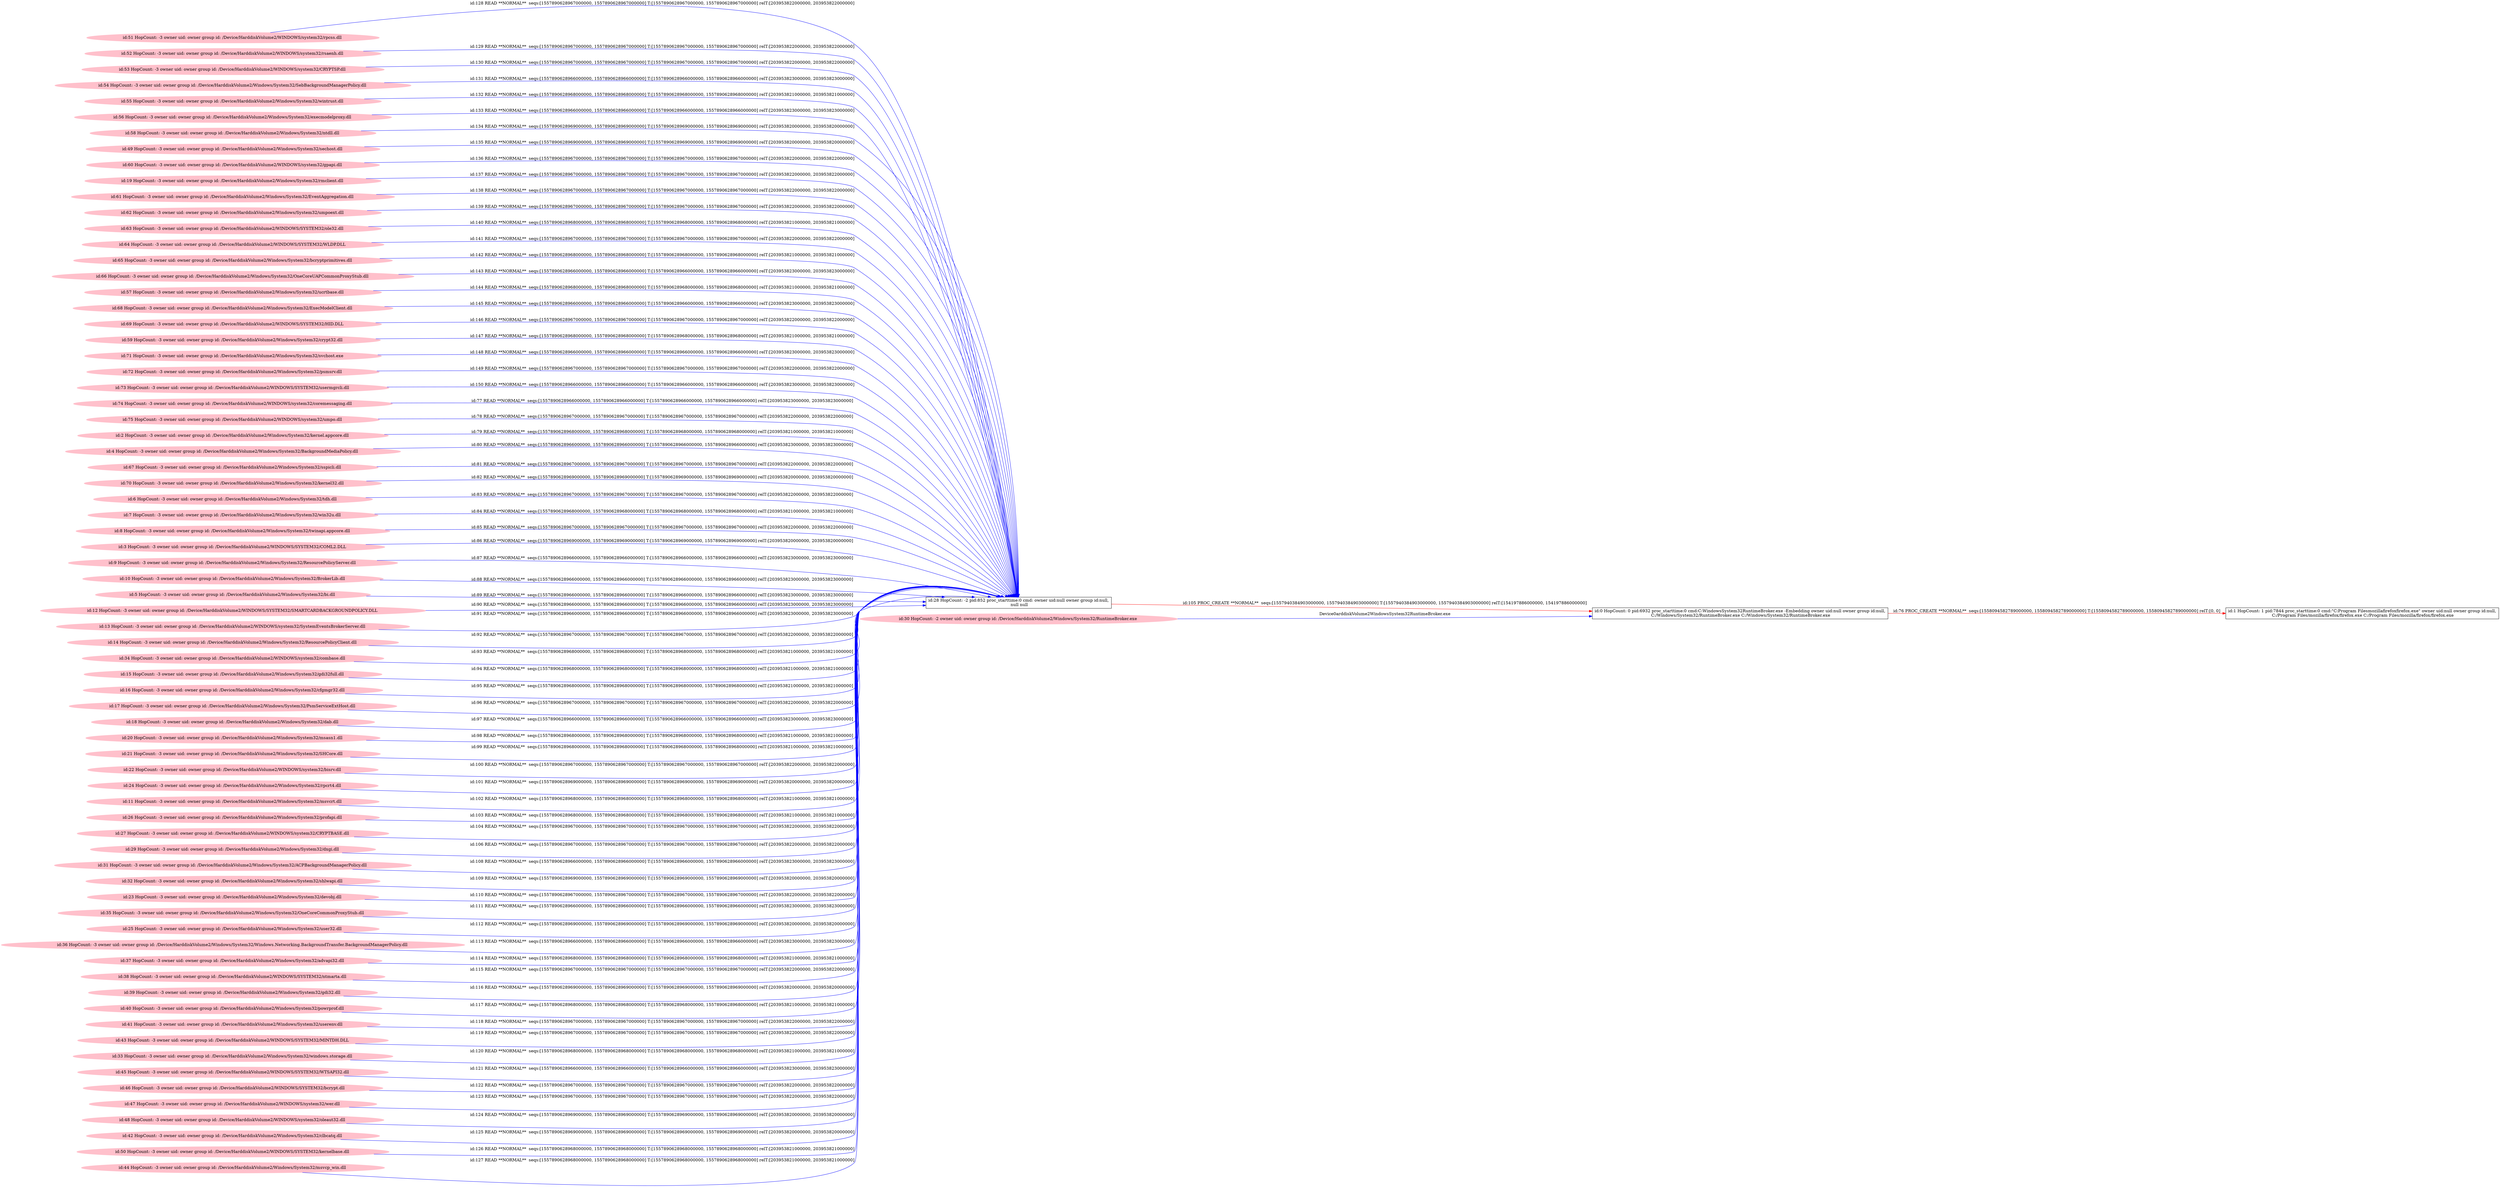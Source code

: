 digraph  {
rankdir=LR
"51"[color=pink,label="id:51 HopCount: -3 owner uid: owner group id: /Device/HarddiskVolume2/WINDOWS/system32/rpcss.dll ", shape=oval,style=filled];
"28"[color=black,label="id:28 HopCount: -2 pid:852 proc_starttime:0 cmd: owner uid:null owner group id:null,\n null null", shape=box,style=solid];
"51" -> "28" [id=128,__obj="READ"color=blue,label="id:128 READ **NORMAL**  seqs:[1557890628967000000, 1557890628967000000] T:[1557890628967000000, 1557890628967000000] relT:[203953822000000, 203953822000000]",style=solid];
"52"[color=pink,label="id:52 HopCount: -3 owner uid: owner group id: /Device/HarddiskVolume2/WINDOWS/system32/rsaenh.dll ", shape=oval,style=filled];
"52" -> "28" [id=129,__obj="READ"color=blue,label="id:129 READ **NORMAL**  seqs:[1557890628967000000, 1557890628967000000] T:[1557890628967000000, 1557890628967000000] relT:[203953822000000, 203953822000000]",style=solid];
"53"[color=pink,label="id:53 HopCount: -3 owner uid: owner group id: /Device/HarddiskVolume2/WINDOWS/system32/CRYPTSP.dll ", shape=oval,style=filled];
"53" -> "28" [id=130,__obj="READ"color=blue,label="id:130 READ **NORMAL**  seqs:[1557890628967000000, 1557890628967000000] T:[1557890628967000000, 1557890628967000000] relT:[203953822000000, 203953822000000]",style=solid];
"54"[color=pink,label="id:54 HopCount: -3 owner uid: owner group id: /Device/HarddiskVolume2/Windows/System32/SebBackgroundManagerPolicy.dll ", shape=oval,style=filled];
"54" -> "28" [id=131,__obj="READ"color=blue,label="id:131 READ **NORMAL**  seqs:[1557890628966000000, 1557890628966000000] T:[1557890628966000000, 1557890628966000000] relT:[203953823000000, 203953823000000]",style=solid];
"55"[color=pink,label="id:55 HopCount: -3 owner uid: owner group id: /Device/HarddiskVolume2/Windows/System32/wintrust.dll ", shape=oval,style=filled];
"55" -> "28" [id=132,__obj="READ"color=blue,label="id:132 READ **NORMAL**  seqs:[1557890628968000000, 1557890628968000000] T:[1557890628968000000, 1557890628968000000] relT:[203953821000000, 203953821000000]",style=solid];
"56"[color=pink,label="id:56 HopCount: -3 owner uid: owner group id: /Device/HarddiskVolume2/Windows/System32/execmodelproxy.dll ", shape=oval,style=filled];
"56" -> "28" [id=133,__obj="READ"color=blue,label="id:133 READ **NORMAL**  seqs:[1557890628966000000, 1557890628966000000] T:[1557890628966000000, 1557890628966000000] relT:[203953823000000, 203953823000000]",style=solid];
"58"[color=pink,label="id:58 HopCount: -3 owner uid: owner group id: /Device/HarddiskVolume2/Windows/System32/ntdll.dll ", shape=oval,style=filled];
"58" -> "28" [id=134,__obj="READ"color=blue,label="id:134 READ **NORMAL**  seqs:[1557890628969000000, 1557890628969000000] T:[1557890628969000000, 1557890628969000000] relT:[203953820000000, 203953820000000]",style=solid];
"49"[color=pink,label="id:49 HopCount: -3 owner uid: owner group id: /Device/HarddiskVolume2/Windows/System32/sechost.dll ", shape=oval,style=filled];
"49" -> "28" [id=135,__obj="READ"color=blue,label="id:135 READ **NORMAL**  seqs:[1557890628969000000, 1557890628969000000] T:[1557890628969000000, 1557890628969000000] relT:[203953820000000, 203953820000000]",style=solid];
"60"[color=pink,label="id:60 HopCount: -3 owner uid: owner group id: /Device/HarddiskVolume2/WINDOWS/system32/gpapi.dll ", shape=oval,style=filled];
"60" -> "28" [id=136,__obj="READ"color=blue,label="id:136 READ **NORMAL**  seqs:[1557890628967000000, 1557890628967000000] T:[1557890628967000000, 1557890628967000000] relT:[203953822000000, 203953822000000]",style=solid];
"19"[color=pink,label="id:19 HopCount: -3 owner uid: owner group id: /Device/HarddiskVolume2/Windows/System32/rmclient.dll ", shape=oval,style=filled];
"19" -> "28" [id=137,__obj="READ"color=blue,label="id:137 READ **NORMAL**  seqs:[1557890628967000000, 1557890628967000000] T:[1557890628967000000, 1557890628967000000] relT:[203953822000000, 203953822000000]",style=solid];
"61"[color=pink,label="id:61 HopCount: -3 owner uid: owner group id: /Device/HarddiskVolume2/Windows/System32/EventAggregation.dll ", shape=oval,style=filled];
"61" -> "28" [id=138,__obj="READ"color=blue,label="id:138 READ **NORMAL**  seqs:[1557890628967000000, 1557890628967000000] T:[1557890628967000000, 1557890628967000000] relT:[203953822000000, 203953822000000]",style=solid];
"62"[color=pink,label="id:62 HopCount: -3 owner uid: owner group id: /Device/HarddiskVolume2/Windows/System32/umpoext.dll ", shape=oval,style=filled];
"62" -> "28" [id=139,__obj="READ"color=blue,label="id:139 READ **NORMAL**  seqs:[1557890628967000000, 1557890628967000000] T:[1557890628967000000, 1557890628967000000] relT:[203953822000000, 203953822000000]",style=solid];
"63"[color=pink,label="id:63 HopCount: -3 owner uid: owner group id: /Device/HarddiskVolume2/WINDOWS/SYSTEM32/ole32.dll ", shape=oval,style=filled];
"63" -> "28" [id=140,__obj="READ"color=blue,label="id:140 READ **NORMAL**  seqs:[1557890628968000000, 1557890628968000000] T:[1557890628968000000, 1557890628968000000] relT:[203953821000000, 203953821000000]",style=solid];
"64"[color=pink,label="id:64 HopCount: -3 owner uid: owner group id: /Device/HarddiskVolume2/WINDOWS/SYSTEM32/WLDP.DLL ", shape=oval,style=filled];
"64" -> "28" [id=141,__obj="READ"color=blue,label="id:141 READ **NORMAL**  seqs:[1557890628967000000, 1557890628967000000] T:[1557890628967000000, 1557890628967000000] relT:[203953822000000, 203953822000000]",style=solid];
"65"[color=pink,label="id:65 HopCount: -3 owner uid: owner group id: /Device/HarddiskVolume2/Windows/System32/bcryptprimitives.dll ", shape=oval,style=filled];
"65" -> "28" [id=142,__obj="READ"color=blue,label="id:142 READ **NORMAL**  seqs:[1557890628968000000, 1557890628968000000] T:[1557890628968000000, 1557890628968000000] relT:[203953821000000, 203953821000000]",style=solid];
"66"[color=pink,label="id:66 HopCount: -3 owner uid: owner group id: /Device/HarddiskVolume2/Windows/System32/OneCoreUAPCommonProxyStub.dll ", shape=oval,style=filled];
"66" -> "28" [id=143,__obj="READ"color=blue,label="id:143 READ **NORMAL**  seqs:[1557890628966000000, 1557890628966000000] T:[1557890628966000000, 1557890628966000000] relT:[203953823000000, 203953823000000]",style=solid];
"57"[color=pink,label="id:57 HopCount: -3 owner uid: owner group id: /Device/HarddiskVolume2/Windows/System32/ucrtbase.dll ", shape=oval,style=filled];
"57" -> "28" [id=144,__obj="READ"color=blue,label="id:144 READ **NORMAL**  seqs:[1557890628968000000, 1557890628968000000] T:[1557890628968000000, 1557890628968000000] relT:[203953821000000, 203953821000000]",style=solid];
"68"[color=pink,label="id:68 HopCount: -3 owner uid: owner group id: /Device/HarddiskVolume2/Windows/System32/ExecModelClient.dll ", shape=oval,style=filled];
"68" -> "28" [id=145,__obj="READ"color=blue,label="id:145 READ **NORMAL**  seqs:[1557890628966000000, 1557890628966000000] T:[1557890628966000000, 1557890628966000000] relT:[203953823000000, 203953823000000]",style=solid];
"69"[color=pink,label="id:69 HopCount: -3 owner uid: owner group id: /Device/HarddiskVolume2/WINDOWS/SYSTEM32/HID.DLL ", shape=oval,style=filled];
"69" -> "28" [id=146,__obj="READ"color=blue,label="id:146 READ **NORMAL**  seqs:[1557890628967000000, 1557890628967000000] T:[1557890628967000000, 1557890628967000000] relT:[203953822000000, 203953822000000]",style=solid];
"59"[color=pink,label="id:59 HopCount: -3 owner uid: owner group id: /Device/HarddiskVolume2/Windows/System32/crypt32.dll ", shape=oval,style=filled];
"59" -> "28" [id=147,__obj="READ"color=blue,label="id:147 READ **NORMAL**  seqs:[1557890628968000000, 1557890628968000000] T:[1557890628968000000, 1557890628968000000] relT:[203953821000000, 203953821000000]",style=solid];
"71"[color=pink,label="id:71 HopCount: -3 owner uid: owner group id: /Device/HarddiskVolume2/Windows/System32/svchost.exe ", shape=oval,style=filled];
"71" -> "28" [id=148,__obj="READ"color=blue,label="id:148 READ **NORMAL**  seqs:[1557890628966000000, 1557890628966000000] T:[1557890628966000000, 1557890628966000000] relT:[203953823000000, 203953823000000]",style=solid];
"72"[color=pink,label="id:72 HopCount: -3 owner uid: owner group id: /Device/HarddiskVolume2/Windows/System32/psmsrv.dll ", shape=oval,style=filled];
"72" -> "28" [id=149,__obj="READ"color=blue,label="id:149 READ **NORMAL**  seqs:[1557890628967000000, 1557890628967000000] T:[1557890628967000000, 1557890628967000000] relT:[203953822000000, 203953822000000]",style=solid];
"73"[color=pink,label="id:73 HopCount: -3 owner uid: owner group id: /Device/HarddiskVolume2/WINDOWS/SYSTEM32/usermgrcli.dll ", shape=oval,style=filled];
"73" -> "28" [id=150,__obj="READ"color=blue,label="id:150 READ **NORMAL**  seqs:[1557890628966000000, 1557890628966000000] T:[1557890628966000000, 1557890628966000000] relT:[203953823000000, 203953823000000]",style=solid];
"0"[color=black,label="id:0 HopCount: 0 pid:6932 proc_starttime:0 cmd:C:\Windows\System32\RuntimeBroker.exe -Embedding owner uid:null owner group id:null,\n C:/Windows/System32/RuntimeBroker.exe C:/Windows/System32/RuntimeBroker.exe", shape=box,style=solid];
"1"[color=black,label="id:1 HopCount: 1 pid:7844 proc_starttime:0 cmd:\"C:\Program Files\mozilla\firefox\firefox.exe\" owner uid:null owner group id:null,\n C:/Program Files/mozilla/firefox/firefox.exe C:/Program Files/mozilla/firefox/firefox.exe", shape=box,style=solid];
"0" -> "1" [id=76,__obj="PROC_CREATE"color=red,label="id:76 PROC_CREATE **NORMAL**  seqs:[1558094582789000000, 1558094582789000000] T:[1558094582789000000, 1558094582789000000] relT:[0, 0]",style=solid];
"74"[color=pink,label="id:74 HopCount: -3 owner uid: owner group id: /Device/HarddiskVolume2/WINDOWS/system32/coremessaging.dll ", shape=oval,style=filled];
"74" -> "28" [id=77,__obj="READ"color=blue,label="id:77 READ **NORMAL**  seqs:[1557890628966000000, 1557890628966000000] T:[1557890628966000000, 1557890628966000000] relT:[203953823000000, 203953823000000]",style=solid];
"75"[color=pink,label="id:75 HopCount: -3 owner uid: owner group id: /Device/HarddiskVolume2/WINDOWS/system32/umpo.dll ", shape=oval,style=filled];
"75" -> "28" [id=78,__obj="READ"color=blue,label="id:78 READ **NORMAL**  seqs:[1557890628967000000, 1557890628967000000] T:[1557890628967000000, 1557890628967000000] relT:[203953822000000, 203953822000000]",style=solid];
"2"[color=pink,label="id:2 HopCount: -3 owner uid: owner group id: /Device/HarddiskVolume2/Windows/System32/kernel.appcore.dll ", shape=oval,style=filled];
"2" -> "28" [id=79,__obj="READ"color=blue,label="id:79 READ **NORMAL**  seqs:[1557890628968000000, 1557890628968000000] T:[1557890628968000000, 1557890628968000000] relT:[203953821000000, 203953821000000]",style=solid];
"4"[color=pink,label="id:4 HopCount: -3 owner uid: owner group id: /Device/HarddiskVolume2/Windows/System32/BackgroundMediaPolicy.dll ", shape=oval,style=filled];
"4" -> "28" [id=80,__obj="READ"color=blue,label="id:80 READ **NORMAL**  seqs:[1557890628966000000, 1557890628966000000] T:[1557890628966000000, 1557890628966000000] relT:[203953823000000, 203953823000000]",style=solid];
"67"[color=pink,label="id:67 HopCount: -3 owner uid: owner group id: /Device/HarddiskVolume2/Windows/System32/sspicli.dll ", shape=oval,style=filled];
"67" -> "28" [id=81,__obj="READ"color=blue,label="id:81 READ **NORMAL**  seqs:[1557890628967000000, 1557890628967000000] T:[1557890628967000000, 1557890628967000000] relT:[203953822000000, 203953822000000]",style=solid];
"70"[color=pink,label="id:70 HopCount: -3 owner uid: owner group id: /Device/HarddiskVolume2/Windows/System32/kernel32.dll ", shape=oval,style=filled];
"70" -> "28" [id=82,__obj="READ"color=blue,label="id:82 READ **NORMAL**  seqs:[1557890628969000000, 1557890628969000000] T:[1557890628969000000, 1557890628969000000] relT:[203953820000000, 203953820000000]",style=solid];
"6"[color=pink,label="id:6 HopCount: -3 owner uid: owner group id: /Device/HarddiskVolume2/Windows/System32/tdh.dll ", shape=oval,style=filled];
"6" -> "28" [id=83,__obj="READ"color=blue,label="id:83 READ **NORMAL**  seqs:[1557890628967000000, 1557890628967000000] T:[1557890628967000000, 1557890628967000000] relT:[203953822000000, 203953822000000]",style=solid];
"7"[color=pink,label="id:7 HopCount: -3 owner uid: owner group id: /Device/HarddiskVolume2/Windows/System32/win32u.dll ", shape=oval,style=filled];
"7" -> "28" [id=84,__obj="READ"color=blue,label="id:84 READ **NORMAL**  seqs:[1557890628968000000, 1557890628968000000] T:[1557890628968000000, 1557890628968000000] relT:[203953821000000, 203953821000000]",style=solid];
"8"[color=pink,label="id:8 HopCount: -3 owner uid: owner group id: /Device/HarddiskVolume2/Windows/System32/twinapi.appcore.dll ", shape=oval,style=filled];
"8" -> "28" [id=85,__obj="READ"color=blue,label="id:85 READ **NORMAL**  seqs:[1557890628967000000, 1557890628967000000] T:[1557890628967000000, 1557890628967000000] relT:[203953822000000, 203953822000000]",style=solid];
"3"[color=pink,label="id:3 HopCount: -3 owner uid: owner group id: /Device/HarddiskVolume2/WINDOWS/SYSTEM32/COML2.DLL ", shape=oval,style=filled];
"3" -> "28" [id=86,__obj="READ"color=blue,label="id:86 READ **NORMAL**  seqs:[1557890628969000000, 1557890628969000000] T:[1557890628969000000, 1557890628969000000] relT:[203953820000000, 203953820000000]",style=solid];
"9"[color=pink,label="id:9 HopCount: -3 owner uid: owner group id: /Device/HarddiskVolume2/Windows/System32/ResourcePolicyServer.dll ", shape=oval,style=filled];
"9" -> "28" [id=87,__obj="READ"color=blue,label="id:87 READ **NORMAL**  seqs:[1557890628966000000, 1557890628966000000] T:[1557890628966000000, 1557890628966000000] relT:[203953823000000, 203953823000000]",style=solid];
"10"[color=pink,label="id:10 HopCount: -3 owner uid: owner group id: /Device/HarddiskVolume2/Windows/System32/BrokerLib.dll ", shape=oval,style=filled];
"10" -> "28" [id=88,__obj="READ"color=blue,label="id:88 READ **NORMAL**  seqs:[1557890628966000000, 1557890628966000000] T:[1557890628966000000, 1557890628966000000] relT:[203953823000000, 203953823000000]",style=solid];
"5"[color=pink,label="id:5 HopCount: -3 owner uid: owner group id: /Device/HarddiskVolume2/Windows/System32/bi.dll ", shape=oval,style=filled];
"5" -> "28" [id=89,__obj="READ"color=blue,label="id:89 READ **NORMAL**  seqs:[1557890628966000000, 1557890628966000000] T:[1557890628966000000, 1557890628966000000] relT:[203953823000000, 203953823000000]",style=solid];
"12"[color=pink,label="id:12 HopCount: -3 owner uid: owner group id: /Device/HarddiskVolume2/WINDOWS/SYSTEM32/SMARTCARDBACKGROUNDPOLICY.DLL ", shape=oval,style=filled];
"12" -> "28" [id=90,__obj="READ"color=blue,label="id:90 READ **NORMAL**  seqs:[1557890628966000000, 1557890628966000000] T:[1557890628966000000, 1557890628966000000] relT:[203953823000000, 203953823000000]",style=solid];
"13"[color=pink,label="id:13 HopCount: -3 owner uid: owner group id: /Device/HarddiskVolume2/WINDOWS/system32/SystemEventsBrokerServer.dll ", shape=oval,style=filled];
"13" -> "28" [id=91,__obj="READ"color=blue,label="id:91 READ **NORMAL**  seqs:[1557890628966000000, 1557890628966000000] T:[1557890628966000000, 1557890628966000000] relT:[203953823000000, 203953823000000]",style=solid];
"14"[color=pink,label="id:14 HopCount: -3 owner uid: owner group id: /Device/HarddiskVolume2/Windows/System32/ResourcePolicyClient.dll ", shape=oval,style=filled];
"14" -> "28" [id=92,__obj="READ"color=blue,label="id:92 READ **NORMAL**  seqs:[1557890628967000000, 1557890628967000000] T:[1557890628967000000, 1557890628967000000] relT:[203953822000000, 203953822000000]",style=solid];
"34"[color=pink,label="id:34 HopCount: -3 owner uid: owner group id: /Device/HarddiskVolume2/WINDOWS/system32/combase.dll ", shape=oval,style=filled];
"34" -> "28" [id=93,__obj="READ"color=blue,label="id:93 READ **NORMAL**  seqs:[1557890628968000000, 1557890628968000000] T:[1557890628968000000, 1557890628968000000] relT:[203953821000000, 203953821000000]",style=solid];
"15"[color=pink,label="id:15 HopCount: -3 owner uid: owner group id: /Device/HarddiskVolume2/Windows/System32/gdi32full.dll ", shape=oval,style=filled];
"15" -> "28" [id=94,__obj="READ"color=blue,label="id:94 READ **NORMAL**  seqs:[1557890628968000000, 1557890628968000000] T:[1557890628968000000, 1557890628968000000] relT:[203953821000000, 203953821000000]",style=solid];
"16"[color=pink,label="id:16 HopCount: -3 owner uid: owner group id: /Device/HarddiskVolume2/Windows/System32/cfgmgr32.dll ", shape=oval,style=filled];
"16" -> "28" [id=95,__obj="READ"color=blue,label="id:95 READ **NORMAL**  seqs:[1557890628968000000, 1557890628968000000] T:[1557890628968000000, 1557890628968000000] relT:[203953821000000, 203953821000000]",style=solid];
"17"[color=pink,label="id:17 HopCount: -3 owner uid: owner group id: /Device/HarddiskVolume2/Windows/System32/PsmServiceExtHost.dll ", shape=oval,style=filled];
"17" -> "28" [id=96,__obj="READ"color=blue,label="id:96 READ **NORMAL**  seqs:[1557890628967000000, 1557890628967000000] T:[1557890628967000000, 1557890628967000000] relT:[203953822000000, 203953822000000]",style=solid];
"18"[color=pink,label="id:18 HopCount: -3 owner uid: owner group id: /Device/HarddiskVolume2/Windows/System32/dab.dll ", shape=oval,style=filled];
"18" -> "28" [id=97,__obj="READ"color=blue,label="id:97 READ **NORMAL**  seqs:[1557890628966000000, 1557890628966000000] T:[1557890628966000000, 1557890628966000000] relT:[203953823000000, 203953823000000]",style=solid];
"20"[color=pink,label="id:20 HopCount: -3 owner uid: owner group id: /Device/HarddiskVolume2/Windows/System32/msasn1.dll ", shape=oval,style=filled];
"20" -> "28" [id=98,__obj="READ"color=blue,label="id:98 READ **NORMAL**  seqs:[1557890628968000000, 1557890628968000000] T:[1557890628968000000, 1557890628968000000] relT:[203953821000000, 203953821000000]",style=solid];
"21"[color=pink,label="id:21 HopCount: -3 owner uid: owner group id: /Device/HarddiskVolume2/Windows/System32/SHCore.dll ", shape=oval,style=filled];
"21" -> "28" [id=99,__obj="READ"color=blue,label="id:99 READ **NORMAL**  seqs:[1557890628968000000, 1557890628968000000] T:[1557890628968000000, 1557890628968000000] relT:[203953821000000, 203953821000000]",style=solid];
"22"[color=pink,label="id:22 HopCount: -3 owner uid: owner group id: /Device/HarddiskVolume2/WINDOWS/system32/bisrv.dll ", shape=oval,style=filled];
"22" -> "28" [id=100,__obj="READ"color=blue,label="id:100 READ **NORMAL**  seqs:[1557890628967000000, 1557890628967000000] T:[1557890628967000000, 1557890628967000000] relT:[203953822000000, 203953822000000]",style=solid];
"24"[color=pink,label="id:24 HopCount: -3 owner uid: owner group id: /Device/HarddiskVolume2/Windows/System32/rpcrt4.dll ", shape=oval,style=filled];
"24" -> "28" [id=101,__obj="READ"color=blue,label="id:101 READ **NORMAL**  seqs:[1557890628969000000, 1557890628969000000] T:[1557890628969000000, 1557890628969000000] relT:[203953820000000, 203953820000000]",style=solid];
"11"[color=pink,label="id:11 HopCount: -3 owner uid: owner group id: /Device/HarddiskVolume2/Windows/System32/msvcrt.dll ", shape=oval,style=filled];
"11" -> "28" [id=102,__obj="READ"color=blue,label="id:102 READ **NORMAL**  seqs:[1557890628968000000, 1557890628968000000] T:[1557890628968000000, 1557890628968000000] relT:[203953821000000, 203953821000000]",style=solid];
"26"[color=pink,label="id:26 HopCount: -3 owner uid: owner group id: /Device/HarddiskVolume2/Windows/System32/profapi.dll ", shape=oval,style=filled];
"26" -> "28" [id=103,__obj="READ"color=blue,label="id:103 READ **NORMAL**  seqs:[1557890628968000000, 1557890628968000000] T:[1557890628968000000, 1557890628968000000] relT:[203953821000000, 203953821000000]",style=solid];
"27"[color=pink,label="id:27 HopCount: -3 owner uid: owner group id: /Device/HarddiskVolume2/WINDOWS/system32/CRYPTBASE.dll ", shape=oval,style=filled];
"27" -> "28" [id=104,__obj="READ"color=blue,label="id:104 READ **NORMAL**  seqs:[1557890628967000000, 1557890628967000000] T:[1557890628967000000, 1557890628967000000] relT:[203953822000000, 203953822000000]",style=solid];
"28" -> "0" [id=105,__obj="PROC_CREATE"color=red,label="id:105 PROC_CREATE **NORMAL**  seqs:[1557940384903000000, 1557940384903000000] T:[1557940384903000000, 1557940384903000000] relT:[154197886000000, 154197886000000]",style=solid];
"29"[color=pink,label="id:29 HopCount: -3 owner uid: owner group id: /Device/HarddiskVolume2/Windows/System32/dxgi.dll ", shape=oval,style=filled];
"29" -> "28" [id=106,__obj="READ"color=blue,label="id:106 READ **NORMAL**  seqs:[1557890628967000000, 1557890628967000000] T:[1557890628967000000, 1557890628967000000] relT:[203953822000000, 203953822000000]",style=solid];
"30"[color=pink,label="id:30 HopCount: -2 owner uid: owner group id: /Device/HarddiskVolume2/Windows/System32/RuntimeBroker.exe ", shape=oval,style=filled];
"30" -> "0" [id=107,__obj="FILE_EXEC"color=blue,label="\Device\HarddiskVolume2\Windows\System32\RuntimeBroker.exe",style=solid];
"31"[color=pink,label="id:31 HopCount: -3 owner uid: owner group id: /Device/HarddiskVolume2/Windows/System32/ACPBackgroundManagerPolicy.dll ", shape=oval,style=filled];
"31" -> "28" [id=108,__obj="READ"color=blue,label="id:108 READ **NORMAL**  seqs:[1557890628966000000, 1557890628966000000] T:[1557890628966000000, 1557890628966000000] relT:[203953823000000, 203953823000000]",style=solid];
"32"[color=pink,label="id:32 HopCount: -3 owner uid: owner group id: /Device/HarddiskVolume2/Windows/System32/shlwapi.dll ", shape=oval,style=filled];
"32" -> "28" [id=109,__obj="READ"color=blue,label="id:109 READ **NORMAL**  seqs:[1557890628969000000, 1557890628969000000] T:[1557890628969000000, 1557890628969000000] relT:[203953820000000, 203953820000000]",style=solid];
"23"[color=pink,label="id:23 HopCount: -3 owner uid: owner group id: /Device/HarddiskVolume2/Windows/System32/devobj.dll ", shape=oval,style=filled];
"23" -> "28" [id=110,__obj="READ"color=blue,label="id:110 READ **NORMAL**  seqs:[1557890628967000000, 1557890628967000000] T:[1557890628967000000, 1557890628967000000] relT:[203953822000000, 203953822000000]",style=solid];
"35"[color=pink,label="id:35 HopCount: -3 owner uid: owner group id: /Device/HarddiskVolume2/Windows/System32/OneCoreCommonProxyStub.dll ", shape=oval,style=filled];
"35" -> "28" [id=111,__obj="READ"color=blue,label="id:111 READ **NORMAL**  seqs:[1557890628966000000, 1557890628966000000] T:[1557890628966000000, 1557890628966000000] relT:[203953823000000, 203953823000000]",style=solid];
"25"[color=pink,label="id:25 HopCount: -3 owner uid: owner group id: /Device/HarddiskVolume2/Windows/System32/user32.dll ", shape=oval,style=filled];
"25" -> "28" [id=112,__obj="READ"color=blue,label="id:112 READ **NORMAL**  seqs:[1557890628969000000, 1557890628969000000] T:[1557890628969000000, 1557890628969000000] relT:[203953820000000, 203953820000000]",style=solid];
"36"[color=pink,label="id:36 HopCount: -3 owner uid: owner group id: /Device/HarddiskVolume2/Windows/System32/Windows.Networking.BackgroundTransfer.BackgroundManagerPolicy.dll ", shape=oval,style=filled];
"36" -> "28" [id=113,__obj="READ"color=blue,label="id:113 READ **NORMAL**  seqs:[1557890628966000000, 1557890628966000000] T:[1557890628966000000, 1557890628966000000] relT:[203953823000000, 203953823000000]",style=solid];
"37"[color=pink,label="id:37 HopCount: -3 owner uid: owner group id: /Device/HarddiskVolume2/Windows/System32/advapi32.dll ", shape=oval,style=filled];
"37" -> "28" [id=114,__obj="READ"color=blue,label="id:114 READ **NORMAL**  seqs:[1557890628968000000, 1557890628968000000] T:[1557890628968000000, 1557890628968000000] relT:[203953821000000, 203953821000000]",style=solid];
"38"[color=pink,label="id:38 HopCount: -3 owner uid: owner group id: /Device/HarddiskVolume2/WINDOWS/SYSTEM32/ntmarta.dll ", shape=oval,style=filled];
"38" -> "28" [id=115,__obj="READ"color=blue,label="id:115 READ **NORMAL**  seqs:[1557890628967000000, 1557890628967000000] T:[1557890628967000000, 1557890628967000000] relT:[203953822000000, 203953822000000]",style=solid];
"39"[color=pink,label="id:39 HopCount: -3 owner uid: owner group id: /Device/HarddiskVolume2/Windows/System32/gdi32.dll ", shape=oval,style=filled];
"39" -> "28" [id=116,__obj="READ"color=blue,label="id:116 READ **NORMAL**  seqs:[1557890628969000000, 1557890628969000000] T:[1557890628969000000, 1557890628969000000] relT:[203953820000000, 203953820000000]",style=solid];
"40"[color=pink,label="id:40 HopCount: -3 owner uid: owner group id: /Device/HarddiskVolume2/Windows/System32/powrprof.dll ", shape=oval,style=filled];
"40" -> "28" [id=117,__obj="READ"color=blue,label="id:117 READ **NORMAL**  seqs:[1557890628968000000, 1557890628968000000] T:[1557890628968000000, 1557890628968000000] relT:[203953821000000, 203953821000000]",style=solid];
"41"[color=pink,label="id:41 HopCount: -3 owner uid: owner group id: /Device/HarddiskVolume2/Windows/System32/userenv.dll ", shape=oval,style=filled];
"41" -> "28" [id=118,__obj="READ"color=blue,label="id:118 READ **NORMAL**  seqs:[1557890628967000000, 1557890628967000000] T:[1557890628967000000, 1557890628967000000] relT:[203953822000000, 203953822000000]",style=solid];
"43"[color=pink,label="id:43 HopCount: -3 owner uid: owner group id: /Device/HarddiskVolume2/WINDOWS/SYSTEM32/MINTDH.DLL ", shape=oval,style=filled];
"43" -> "28" [id=119,__obj="READ"color=blue,label="id:119 READ **NORMAL**  seqs:[1557890628967000000, 1557890628967000000] T:[1557890628967000000, 1557890628967000000] relT:[203953822000000, 203953822000000]",style=solid];
"33"[color=pink,label="id:33 HopCount: -3 owner uid: owner group id: /Device/HarddiskVolume2/Windows/System32/windows.storage.dll ", shape=oval,style=filled];
"33" -> "28" [id=120,__obj="READ"color=blue,label="id:120 READ **NORMAL**  seqs:[1557890628968000000, 1557890628968000000] T:[1557890628968000000, 1557890628968000000] relT:[203953821000000, 203953821000000]",style=solid];
"45"[color=pink,label="id:45 HopCount: -3 owner uid: owner group id: /Device/HarddiskVolume2/WINDOWS/SYSTEM32/WTSAPI32.dll ", shape=oval,style=filled];
"45" -> "28" [id=121,__obj="READ"color=blue,label="id:121 READ **NORMAL**  seqs:[1557890628966000000, 1557890628966000000] T:[1557890628966000000, 1557890628966000000] relT:[203953823000000, 203953823000000]",style=solid];
"46"[color=pink,label="id:46 HopCount: -3 owner uid: owner group id: /Device/HarddiskVolume2/WINDOWS/SYSTEM32/bcrypt.dll ", shape=oval,style=filled];
"46" -> "28" [id=122,__obj="READ"color=blue,label="id:122 READ **NORMAL**  seqs:[1557890628967000000, 1557890628967000000] T:[1557890628967000000, 1557890628967000000] relT:[203953822000000, 203953822000000]",style=solid];
"47"[color=pink,label="id:47 HopCount: -3 owner uid: owner group id: /Device/HarddiskVolume2/WINDOWS/system32/wer.dll ", shape=oval,style=filled];
"47" -> "28" [id=123,__obj="READ"color=blue,label="id:123 READ **NORMAL**  seqs:[1557890628967000000, 1557890628967000000] T:[1557890628967000000, 1557890628967000000] relT:[203953822000000, 203953822000000]",style=solid];
"48"[color=pink,label="id:48 HopCount: -3 owner uid: owner group id: /Device/HarddiskVolume2/WINDOWS/system32/oleaut32.dll ", shape=oval,style=filled];
"48" -> "28" [id=124,__obj="READ"color=blue,label="id:124 READ **NORMAL**  seqs:[1557890628969000000, 1557890628969000000] T:[1557890628969000000, 1557890628969000000] relT:[203953820000000, 203953820000000]",style=solid];
"42"[color=pink,label="id:42 HopCount: -3 owner uid: owner group id: /Device/HarddiskVolume2/Windows/System32/clbcatq.dll ", shape=oval,style=filled];
"42" -> "28" [id=125,__obj="READ"color=blue,label="id:125 READ **NORMAL**  seqs:[1557890628969000000, 1557890628969000000] T:[1557890628969000000, 1557890628969000000] relT:[203953820000000, 203953820000000]",style=solid];
"50"[color=pink,label="id:50 HopCount: -3 owner uid: owner group id: /Device/HarddiskVolume2/WINDOWS/SYSTEM32/kernelbase.dll ", shape=oval,style=filled];
"50" -> "28" [id=126,__obj="READ"color=blue,label="id:126 READ **NORMAL**  seqs:[1557890628968000000, 1557890628968000000] T:[1557890628968000000, 1557890628968000000] relT:[203953821000000, 203953821000000]",style=solid];
"44"[color=pink,label="id:44 HopCount: -3 owner uid: owner group id: /Device/HarddiskVolume2/Windows/System32/msvcp_win.dll ", shape=oval,style=filled];
"44" -> "28" [id=127,__obj="READ"color=blue,label="id:127 READ **NORMAL**  seqs:[1557890628968000000, 1557890628968000000] T:[1557890628968000000, 1557890628968000000] relT:[203953821000000, 203953821000000]",style=solid];
}